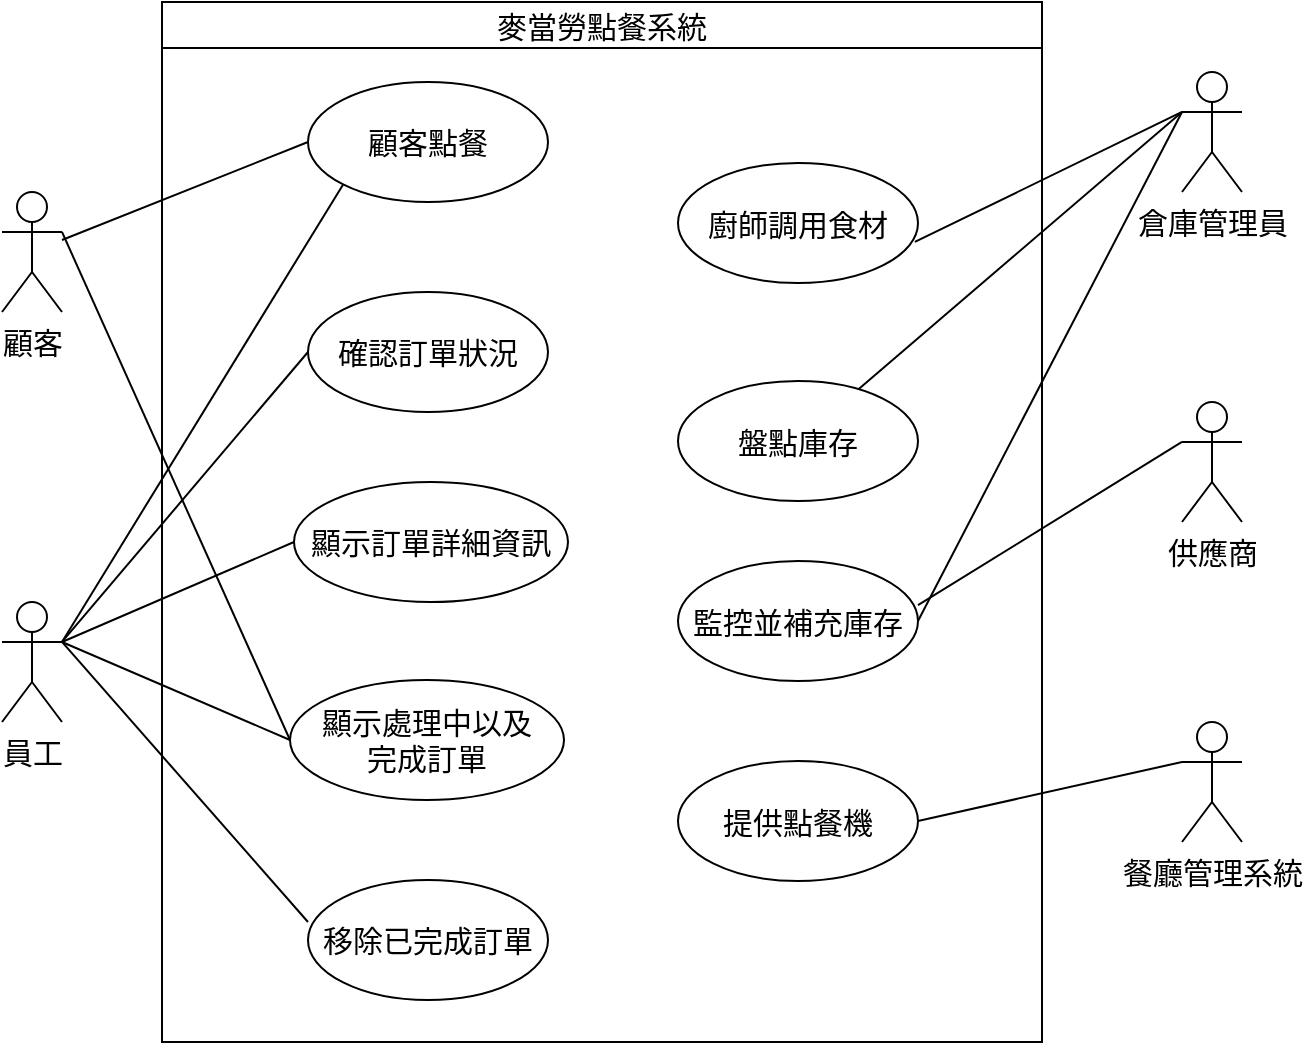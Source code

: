 <mxfile>
    <diagram id="BchvI7WIYb1rJNrYavdt" name="使用案例圖">
        <mxGraphModel dx="804" dy="616" grid="1" gridSize="10" guides="1" tooltips="1" connect="1" arrows="1" fold="1" page="1" pageScale="1" pageWidth="827" pageHeight="1169" math="0" shadow="0">
            <root>
                <mxCell id="0"/>
                <mxCell id="1" parent="0"/>
                <mxCell id="S_wn4UYpw5f5jdBztWyt-140" value="&lt;span style=&quot;font-size: 15px;&quot;&gt;麥當勞點餐系統&lt;/span&gt;" style="swimlane;whiteSpace=wrap;html=1;labelBackgroundColor=none;fontStyle=0;fontSize=15;" parent="1" vertex="1">
                    <mxGeometry x="200" y="120" width="440" height="520" as="geometry"/>
                </mxCell>
                <mxCell id="S_wn4UYpw5f5jdBztWyt-142" value="顧客點餐" style="ellipse;whiteSpace=wrap;html=1;fontSize=15;" parent="S_wn4UYpw5f5jdBztWyt-140" vertex="1">
                    <mxGeometry x="73" y="40" width="120" height="60" as="geometry"/>
                </mxCell>
                <mxCell id="S_wn4UYpw5f5jdBztWyt-146" value="確認訂單狀況" style="ellipse;whiteSpace=wrap;html=1;fontSize=15;" parent="S_wn4UYpw5f5jdBztWyt-140" vertex="1">
                    <mxGeometry x="73" y="145" width="120" height="60" as="geometry"/>
                </mxCell>
                <mxCell id="S_wn4UYpw5f5jdBztWyt-143" value="顯示訂單詳細資訊" style="ellipse;whiteSpace=wrap;html=1;fontSize=15;" parent="S_wn4UYpw5f5jdBztWyt-140" vertex="1">
                    <mxGeometry x="66" y="240" width="137" height="60" as="geometry"/>
                </mxCell>
                <mxCell id="S_wn4UYpw5f5jdBztWyt-141" value="顯示處理中以及&lt;br style=&quot;font-size: 15px;&quot;&gt;完成訂單" style="ellipse;whiteSpace=wrap;html=1;fontSize=15;" parent="S_wn4UYpw5f5jdBztWyt-140" vertex="1">
                    <mxGeometry x="64" y="339" width="137" height="60" as="geometry"/>
                </mxCell>
                <mxCell id="S_wn4UYpw5f5jdBztWyt-144" value="移除已完成訂單" style="ellipse;whiteSpace=wrap;html=1;fontSize=15;" parent="S_wn4UYpw5f5jdBztWyt-140" vertex="1">
                    <mxGeometry x="73" y="439" width="120" height="60" as="geometry"/>
                </mxCell>
                <mxCell id="S_wn4UYpw5f5jdBztWyt-145" value="廚師調用食材" style="ellipse;whiteSpace=wrap;html=1;fontSize=15;" parent="S_wn4UYpw5f5jdBztWyt-140" vertex="1">
                    <mxGeometry x="258" y="80.5" width="120" height="60" as="geometry"/>
                </mxCell>
                <mxCell id="S_wn4UYpw5f5jdBztWyt-173" value="盤點庫存" style="ellipse;whiteSpace=wrap;html=1;fontSize=15;" parent="S_wn4UYpw5f5jdBztWyt-140" vertex="1">
                    <mxGeometry x="258" y="189.5" width="120" height="60" as="geometry"/>
                </mxCell>
                <mxCell id="S_wn4UYpw5f5jdBztWyt-175" value="提供點餐機" style="ellipse;whiteSpace=wrap;html=1;fontSize=15;" parent="S_wn4UYpw5f5jdBztWyt-140" vertex="1">
                    <mxGeometry x="258" y="379.5" width="120" height="60" as="geometry"/>
                </mxCell>
                <mxCell id="S_wn4UYpw5f5jdBztWyt-174" value="監控並補充庫存" style="ellipse;whiteSpace=wrap;html=1;fontSize=15;" parent="S_wn4UYpw5f5jdBztWyt-140" vertex="1">
                    <mxGeometry x="258" y="279.5" width="120" height="60" as="geometry"/>
                </mxCell>
                <mxCell id="S_wn4UYpw5f5jdBztWyt-150" value="顧客" style="shape=umlActor;verticalLabelPosition=bottom;verticalAlign=top;html=1;outlineConnect=0;fontSize=15;" parent="1" vertex="1">
                    <mxGeometry x="120" y="215" width="30" height="60" as="geometry"/>
                </mxCell>
                <mxCell id="S_wn4UYpw5f5jdBztWyt-149" value="員工" style="shape=umlActor;verticalLabelPosition=bottom;verticalAlign=top;html=1;outlineConnect=0;fontSize=15;" parent="1" vertex="1">
                    <mxGeometry x="120" y="420" width="30" height="60" as="geometry"/>
                </mxCell>
                <mxCell id="S_wn4UYpw5f5jdBztWyt-176" value="倉庫管理員" style="shape=umlActor;verticalLabelPosition=bottom;verticalAlign=top;html=1;outlineConnect=0;fontSize=15;" parent="1" vertex="1">
                    <mxGeometry x="710" y="155" width="30" height="60" as="geometry"/>
                </mxCell>
                <mxCell id="S_wn4UYpw5f5jdBztWyt-177" value="供應商" style="shape=umlActor;verticalLabelPosition=bottom;verticalAlign=top;html=1;outlineConnect=0;fontSize=15;" parent="1" vertex="1">
                    <mxGeometry x="710" y="320" width="30" height="60" as="geometry"/>
                </mxCell>
                <mxCell id="S_wn4UYpw5f5jdBztWyt-178" value="餐廳管理系統" style="shape=umlActor;verticalLabelPosition=bottom;verticalAlign=top;html=1;outlineConnect=0;fontSize=15;" parent="1" vertex="1">
                    <mxGeometry x="710" y="480" width="30" height="60" as="geometry"/>
                </mxCell>
                <mxCell id="S_wn4UYpw5f5jdBztWyt-181" value="" style="endArrow=none;html=1;fontColor=#FFFFFF;entryX=0;entryY=0.5;entryDx=0;entryDy=0;fontSize=15;" parent="1" source="S_wn4UYpw5f5jdBztWyt-150" target="S_wn4UYpw5f5jdBztWyt-142" edge="1">
                    <mxGeometry width="50" height="50" relative="1" as="geometry">
                        <mxPoint x="220" y="250" as="sourcePoint"/>
                        <mxPoint x="440" y="350" as="targetPoint"/>
                    </mxGeometry>
                </mxCell>
                <mxCell id="S_wn4UYpw5f5jdBztWyt-182" value="" style="endArrow=none;html=1;fontColor=#FFFFFF;entryX=0;entryY=1;entryDx=0;entryDy=0;exitX=1;exitY=0.333;exitDx=0;exitDy=0;exitPerimeter=0;fontSize=15;" parent="1" source="S_wn4UYpw5f5jdBztWyt-149" target="S_wn4UYpw5f5jdBztWyt-142" edge="1">
                    <mxGeometry width="50" height="50" relative="1" as="geometry">
                        <mxPoint x="160" y="247.826" as="sourcePoint"/>
                        <mxPoint x="260" y="200" as="targetPoint"/>
                    </mxGeometry>
                </mxCell>
                <mxCell id="S_wn4UYpw5f5jdBztWyt-183" value="" style="endArrow=none;html=1;fontColor=#FFFFFF;entryX=0;entryY=0.5;entryDx=0;entryDy=0;exitX=1;exitY=0.333;exitDx=0;exitDy=0;exitPerimeter=0;fontSize=15;" parent="1" source="S_wn4UYpw5f5jdBztWyt-149" target="S_wn4UYpw5f5jdBztWyt-146" edge="1">
                    <mxGeometry width="50" height="50" relative="1" as="geometry">
                        <mxPoint x="170" y="257.826" as="sourcePoint"/>
                        <mxPoint x="270" y="210" as="targetPoint"/>
                    </mxGeometry>
                </mxCell>
                <mxCell id="S_wn4UYpw5f5jdBztWyt-184" value="" style="endArrow=none;html=1;fontColor=#FFFFFF;entryX=0;entryY=0.5;entryDx=0;entryDy=0;exitX=1;exitY=0.333;exitDx=0;exitDy=0;exitPerimeter=0;fontSize=15;" parent="1" source="S_wn4UYpw5f5jdBztWyt-149" target="S_wn4UYpw5f5jdBztWyt-143" edge="1">
                    <mxGeometry width="50" height="50" relative="1" as="geometry">
                        <mxPoint x="180" y="267.826" as="sourcePoint"/>
                        <mxPoint x="280" y="220" as="targetPoint"/>
                    </mxGeometry>
                </mxCell>
                <mxCell id="S_wn4UYpw5f5jdBztWyt-185" value="" style="endArrow=none;html=1;fontColor=#FFFFFF;entryX=0;entryY=0.5;entryDx=0;entryDy=0;exitX=1;exitY=0.333;exitDx=0;exitDy=0;exitPerimeter=0;fontSize=15;" parent="1" source="S_wn4UYpw5f5jdBztWyt-150" target="S_wn4UYpw5f5jdBztWyt-141" edge="1">
                    <mxGeometry width="50" height="50" relative="1" as="geometry">
                        <mxPoint x="190" y="277.826" as="sourcePoint"/>
                        <mxPoint x="290" y="230" as="targetPoint"/>
                    </mxGeometry>
                </mxCell>
                <mxCell id="S_wn4UYpw5f5jdBztWyt-186" value="" style="endArrow=none;html=1;fontColor=#FFFFFF;entryX=0;entryY=0.5;entryDx=0;entryDy=0;exitX=1;exitY=0.333;exitDx=0;exitDy=0;exitPerimeter=0;fontSize=15;" parent="1" source="S_wn4UYpw5f5jdBztWyt-149" target="S_wn4UYpw5f5jdBztWyt-141" edge="1">
                    <mxGeometry width="50" height="50" relative="1" as="geometry">
                        <mxPoint x="200" y="287.826" as="sourcePoint"/>
                        <mxPoint x="300" y="240" as="targetPoint"/>
                    </mxGeometry>
                </mxCell>
                <mxCell id="S_wn4UYpw5f5jdBztWyt-187" value="" style="endArrow=none;html=1;fontColor=#FFFFFF;entryX=0;entryY=0.35;entryDx=0;entryDy=0;entryPerimeter=0;exitX=1;exitY=0.333;exitDx=0;exitDy=0;exitPerimeter=0;fontSize=15;" parent="1" source="S_wn4UYpw5f5jdBztWyt-149" target="S_wn4UYpw5f5jdBztWyt-144" edge="1">
                    <mxGeometry width="50" height="50" relative="1" as="geometry">
                        <mxPoint x="210" y="297.826" as="sourcePoint"/>
                        <mxPoint x="310" y="250" as="targetPoint"/>
                    </mxGeometry>
                </mxCell>
                <mxCell id="S_wn4UYpw5f5jdBztWyt-188" value="" style="endArrow=none;html=1;fontColor=#FFFFFF;entryX=0;entryY=0.333;entryDx=0;entryDy=0;entryPerimeter=0;exitX=0.987;exitY=0.658;exitDx=0;exitDy=0;exitPerimeter=0;fontSize=15;" parent="1" source="S_wn4UYpw5f5jdBztWyt-145" target="S_wn4UYpw5f5jdBztWyt-176" edge="1">
                    <mxGeometry width="50" height="50" relative="1" as="geometry">
                        <mxPoint x="220" y="307.826" as="sourcePoint"/>
                        <mxPoint x="320" y="260" as="targetPoint"/>
                    </mxGeometry>
                </mxCell>
                <mxCell id="S_wn4UYpw5f5jdBztWyt-189" value="" style="endArrow=none;html=1;fontColor=#FFFFFF;entryX=0;entryY=0.333;entryDx=0;entryDy=0;entryPerimeter=0;fontSize=15;" parent="1" source="S_wn4UYpw5f5jdBztWyt-173" target="S_wn4UYpw5f5jdBztWyt-176" edge="1">
                    <mxGeometry width="50" height="50" relative="1" as="geometry">
                        <mxPoint x="230" y="317.826" as="sourcePoint"/>
                        <mxPoint x="330" y="270" as="targetPoint"/>
                    </mxGeometry>
                </mxCell>
                <mxCell id="S_wn4UYpw5f5jdBztWyt-190" value="" style="endArrow=none;html=1;fontColor=#FFFFFF;entryX=0;entryY=0.333;entryDx=0;entryDy=0;entryPerimeter=0;exitX=1;exitY=0.368;exitDx=0;exitDy=0;exitPerimeter=0;fontSize=15;" parent="1" source="S_wn4UYpw5f5jdBztWyt-174" target="S_wn4UYpw5f5jdBztWyt-177" edge="1">
                    <mxGeometry width="50" height="50" relative="1" as="geometry">
                        <mxPoint x="240" y="327.826" as="sourcePoint"/>
                        <mxPoint x="340" y="280" as="targetPoint"/>
                    </mxGeometry>
                </mxCell>
                <mxCell id="S_wn4UYpw5f5jdBztWyt-191" value="" style="endArrow=none;html=1;fontColor=#FFFFFF;entryX=0;entryY=0.333;entryDx=0;entryDy=0;entryPerimeter=0;exitX=1;exitY=0.5;exitDx=0;exitDy=0;fontSize=15;" parent="1" source="S_wn4UYpw5f5jdBztWyt-174" target="S_wn4UYpw5f5jdBztWyt-176" edge="1">
                    <mxGeometry width="50" height="50" relative="1" as="geometry">
                        <mxPoint x="250" y="337.826" as="sourcePoint"/>
                        <mxPoint x="350" y="290" as="targetPoint"/>
                    </mxGeometry>
                </mxCell>
                <mxCell id="S_wn4UYpw5f5jdBztWyt-192" value="" style="endArrow=none;html=1;fontColor=#FFFFFF;entryX=0;entryY=0.333;entryDx=0;entryDy=0;entryPerimeter=0;exitX=1;exitY=0.5;exitDx=0;exitDy=0;fontSize=15;" parent="1" source="S_wn4UYpw5f5jdBztWyt-175" target="S_wn4UYpw5f5jdBztWyt-178" edge="1">
                    <mxGeometry width="50" height="50" relative="1" as="geometry">
                        <mxPoint x="260" y="347.826" as="sourcePoint"/>
                        <mxPoint x="360" y="300" as="targetPoint"/>
                    </mxGeometry>
                </mxCell>
            </root>
        </mxGraphModel>
    </diagram>
    <diagram id="kL8mVKaBXdDqaFJcsqJV" name="第2頁">
        <mxGraphModel dx="1251" dy="770" grid="1" gridSize="10" guides="1" tooltips="1" connect="1" arrows="1" fold="1" page="1" pageScale="1" pageWidth="2339" pageHeight="3300" math="0" shadow="0">
            <root>
                <mxCell id="0"/>
                <mxCell id="1" parent="0"/>
                <mxCell id="uWfRgEMp2DOVYezNsQze-1" value="顧客" style="shape=umlLifeline;participant=umlActor;perimeter=lifelinePerimeter;whiteSpace=wrap;html=1;container=1;collapsible=0;recursiveResize=0;verticalAlign=top;spacingTop=36;outlineConnect=0;" vertex="1" parent="1">
                    <mxGeometry x="65" y="110" width="30" height="930" as="geometry"/>
                </mxCell>
                <mxCell id="uWfRgEMp2DOVYezNsQze-6" value="開始點餐" style="html=1;verticalAlign=bottom;endArrow=block;entryX=0;entryY=0;entryDx=0;entryDy=0;entryPerimeter=0;" edge="1" parent="uWfRgEMp2DOVYezNsQze-1" target="uWfRgEMp2DOVYezNsQze-7">
                    <mxGeometry width="80" relative="1" as="geometry">
                        <mxPoint x="15" y="90" as="sourcePoint"/>
                        <mxPoint x="155" y="90" as="targetPoint"/>
                    </mxGeometry>
                </mxCell>
                <mxCell id="uWfRgEMp2DOVYezNsQze-2" value="點餐機" style="shape=umlLifeline;perimeter=lifelinePerimeter;whiteSpace=wrap;html=1;container=1;collapsible=0;recursiveResize=0;outlineConnect=0;" vertex="1" parent="1">
                    <mxGeometry x="180" y="110" width="100" height="930" as="geometry"/>
                </mxCell>
                <mxCell id="uWfRgEMp2DOVYezNsQze-7" value="" style="html=1;points=[];perimeter=orthogonalPerimeter;fillColor=#1ba1e2;fontColor=#ffffff;strokeColor=#006EAF;" vertex="1" parent="uWfRgEMp2DOVYezNsQze-2">
                    <mxGeometry x="40" y="90" width="20" height="180" as="geometry"/>
                </mxCell>
                <mxCell id="uWfRgEMp2DOVYezNsQze-12" value="選擇商品" style="edgeStyle=orthogonalEdgeStyle;html=1;align=left;spacingLeft=2;endArrow=block;rounded=0;entryX=1.095;entryY=0.188;entryDx=0;entryDy=0;entryPerimeter=0;verticalAlign=bottom;" edge="1" target="uWfRgEMp2DOVYezNsQze-7" parent="uWfRgEMp2DOVYezNsQze-2">
                    <mxGeometry x="-1" relative="1" as="geometry">
                        <mxPoint x="60" y="110" as="sourcePoint"/>
                        <Array as="points">
                            <mxPoint x="110" y="110"/>
                            <mxPoint x="110" y="124"/>
                        </Array>
                        <mxPoint x="70.0" y="120" as="targetPoint"/>
                        <mxPoint as="offset"/>
                    </mxGeometry>
                </mxCell>
                <mxCell id="uWfRgEMp2DOVYezNsQze-13" value="調整設定(例如去冰、加醬包)" style="edgeStyle=orthogonalEdgeStyle;html=1;align=left;spacingLeft=2;endArrow=block;rounded=0;entryX=1.095;entryY=0.188;entryDx=0;entryDy=0;entryPerimeter=0;verticalAlign=bottom;" edge="1" parent="uWfRgEMp2DOVYezNsQze-2">
                    <mxGeometry x="-1" relative="1" as="geometry">
                        <mxPoint x="60" y="150" as="sourcePoint"/>
                        <Array as="points">
                            <mxPoint x="59.7" y="150.4"/>
                            <mxPoint x="109.7" y="150.4"/>
                            <mxPoint x="109.7" y="160.4"/>
                        </Array>
                        <mxPoint x="61.125" y="160.48" as="targetPoint"/>
                        <mxPoint as="offset"/>
                    </mxGeometry>
                </mxCell>
                <mxCell id="uWfRgEMp2DOVYezNsQze-14" value="加入購物車" style="edgeStyle=orthogonalEdgeStyle;html=1;align=left;spacingLeft=2;endArrow=block;rounded=0;entryX=1.095;entryY=0.188;entryDx=0;entryDy=0;entryPerimeter=0;verticalAlign=bottom;" edge="1" parent="uWfRgEMp2DOVYezNsQze-2">
                    <mxGeometry x="-1" relative="1" as="geometry">
                        <mxPoint x="60" y="190" as="sourcePoint"/>
                        <Array as="points">
                            <mxPoint x="59.7" y="190.4"/>
                            <mxPoint x="109.7" y="190.4"/>
                            <mxPoint x="109.7" y="200.4"/>
                        </Array>
                        <mxPoint x="61.125" y="200.48" as="targetPoint"/>
                        <mxPoint as="offset"/>
                    </mxGeometry>
                </mxCell>
                <mxCell id="uWfRgEMp2DOVYezNsQze-15" value="結帳購物車" style="edgeStyle=orthogonalEdgeStyle;html=1;align=left;spacingLeft=2;endArrow=block;rounded=0;entryX=1.095;entryY=0.188;entryDx=0;entryDy=0;entryPerimeter=0;verticalAlign=bottom;" edge="1" parent="uWfRgEMp2DOVYezNsQze-2">
                    <mxGeometry x="-1" relative="1" as="geometry">
                        <mxPoint x="60" y="230" as="sourcePoint"/>
                        <Array as="points">
                            <mxPoint x="59.7" y="230.4"/>
                            <mxPoint x="109.7" y="230.4"/>
                            <mxPoint x="109.7" y="240.4"/>
                        </Array>
                        <mxPoint x="61.125" y="240.48" as="targetPoint"/>
                        <mxPoint as="offset"/>
                    </mxGeometry>
                </mxCell>
                <mxCell id="uWfRgEMp2DOVYezNsQze-3" value="餐廳系統" style="shape=umlLifeline;perimeter=lifelinePerimeter;whiteSpace=wrap;html=1;container=1;collapsible=0;recursiveResize=0;outlineConnect=0;" vertex="1" parent="1">
                    <mxGeometry x="360" y="110" width="100" height="930" as="geometry"/>
                </mxCell>
                <mxCell id="uWfRgEMp2DOVYezNsQze-18" value="記錄訂單" style="edgeStyle=orthogonalEdgeStyle;html=1;align=left;spacingLeft=2;endArrow=block;rounded=0;entryX=1.095;entryY=0.188;entryDx=0;entryDy=0;entryPerimeter=0;verticalAlign=bottom;" edge="1" parent="uWfRgEMp2DOVYezNsQze-3">
                    <mxGeometry x="-1" relative="1" as="geometry">
                        <mxPoint x="50" y="280" as="sourcePoint"/>
                        <Array as="points">
                            <mxPoint x="50" y="280.4"/>
                            <mxPoint x="100" y="280.4"/>
                            <mxPoint x="100" y="290.4"/>
                        </Array>
                        <mxPoint x="51.425" y="290.48" as="targetPoint"/>
                        <mxPoint as="offset"/>
                    </mxGeometry>
                </mxCell>
                <mxCell id="uWfRgEMp2DOVYezNsQze-19" value="" style="html=1;points=[];perimeter=orthogonalPerimeter;fillColor=#1ba1e2;fontColor=#ffffff;strokeColor=#006EAF;" vertex="1" parent="uWfRgEMp2DOVYezNsQze-3">
                    <mxGeometry x="40" y="310" width="20" height="600" as="geometry"/>
                </mxCell>
                <mxCell id="uWfRgEMp2DOVYezNsQze-20" value="查詢庫存狀況" style="html=1;verticalAlign=bottom;endArrow=block;align=right;labelPosition=left;verticalLabelPosition=top;textDirection=rtl;labelBackgroundColor=none;" edge="1" parent="uWfRgEMp2DOVYezNsQze-3">
                    <mxGeometry x="-0.947" width="80" relative="1" as="geometry">
                        <mxPoint x="60" y="310" as="sourcePoint"/>
                        <mxPoint x="430" y="310" as="targetPoint"/>
                        <mxPoint x="1" as="offset"/>
                    </mxGeometry>
                </mxCell>
                <mxCell id="uWfRgEMp2DOVYezNsQze-24" value="更新庫存數量" style="edgeStyle=orthogonalEdgeStyle;html=1;align=left;spacingLeft=2;endArrow=block;rounded=0;entryX=1.095;entryY=0.188;entryDx=0;entryDy=0;entryPerimeter=0;verticalAlign=bottom;" edge="1" parent="uWfRgEMp2DOVYezNsQze-3">
                    <mxGeometry x="-1" relative="1" as="geometry">
                        <mxPoint x="60" y="370" as="sourcePoint"/>
                        <Array as="points">
                            <mxPoint x="59.7" y="370.4"/>
                            <mxPoint x="109.7" y="370.4"/>
                            <mxPoint x="109.7" y="380.4"/>
                        </Array>
                        <mxPoint x="61.125" y="380.48" as="targetPoint"/>
                        <mxPoint as="offset"/>
                    </mxGeometry>
                </mxCell>
                <mxCell id="uWfRgEMp2DOVYezNsQze-30" value="獲取新訂單" style="edgeStyle=orthogonalEdgeStyle;html=1;align=left;spacingLeft=2;endArrow=block;rounded=0;entryX=1.095;entryY=0.188;entryDx=0;entryDy=0;entryPerimeter=0;verticalAlign=bottom;" edge="1" parent="uWfRgEMp2DOVYezNsQze-3">
                    <mxGeometry x="-1" relative="1" as="geometry">
                        <mxPoint x="60" y="454" as="sourcePoint"/>
                        <Array as="points">
                            <mxPoint x="59.7" y="454.4"/>
                            <mxPoint x="109.7" y="454.4"/>
                            <mxPoint x="109.7" y="464.4"/>
                        </Array>
                        <mxPoint x="61.125" y="464.48" as="targetPoint"/>
                        <mxPoint as="offset"/>
                    </mxGeometry>
                </mxCell>
                <mxCell id="uWfRgEMp2DOVYezNsQze-50" value="移除已完成餐點" style="edgeStyle=orthogonalEdgeStyle;html=1;align=left;spacingLeft=2;endArrow=block;rounded=0;entryX=1.095;entryY=0.188;entryDx=0;entryDy=0;entryPerimeter=0;verticalAlign=bottom;" edge="1" parent="uWfRgEMp2DOVYezNsQze-3">
                    <mxGeometry x="-1" relative="1" as="geometry">
                        <mxPoint x="60" y="630" as="sourcePoint"/>
                        <Array as="points">
                            <mxPoint x="59.7" y="630.4"/>
                            <mxPoint x="109.7" y="630.4"/>
                            <mxPoint x="109.7" y="640.4"/>
                        </Array>
                        <mxPoint x="61.125" y="640.48" as="targetPoint"/>
                        <mxPoint as="offset"/>
                    </mxGeometry>
                </mxCell>
                <mxCell id="uWfRgEMp2DOVYezNsQze-4" value="員工" style="shape=umlLifeline;perimeter=lifelinePerimeter;whiteSpace=wrap;html=1;container=1;collapsible=0;recursiveResize=0;outlineConnect=0;" vertex="1" parent="1">
                    <mxGeometry x="560" y="110" width="100" height="930" as="geometry"/>
                </mxCell>
                <mxCell id="uWfRgEMp2DOVYezNsQze-25" value="" style="html=1;points=[];perimeter=orthogonalPerimeter;fillColor=#1ba1e2;fontColor=#ffffff;strokeColor=#006EAF;" vertex="1" parent="uWfRgEMp2DOVYezNsQze-4">
                    <mxGeometry x="40" y="400" width="20" height="30" as="geometry"/>
                </mxCell>
                <mxCell id="uWfRgEMp2DOVYezNsQze-29" value="確認訂單狀態" style="edgeStyle=orthogonalEdgeStyle;html=1;align=left;spacingLeft=2;endArrow=block;rounded=0;entryX=1.095;entryY=0.188;entryDx=0;entryDy=0;entryPerimeter=0;verticalAlign=bottom;" edge="1" parent="uWfRgEMp2DOVYezNsQze-4">
                    <mxGeometry x="-1" relative="1" as="geometry">
                        <mxPoint x="60" y="410" as="sourcePoint"/>
                        <Array as="points">
                            <mxPoint x="59.7" y="410.4"/>
                            <mxPoint x="109.7" y="410.4"/>
                            <mxPoint x="109.7" y="420.4"/>
                        </Array>
                        <mxPoint x="61.125" y="420.48" as="targetPoint"/>
                        <mxPoint as="offset"/>
                    </mxGeometry>
                </mxCell>
                <mxCell id="uWfRgEMp2DOVYezNsQze-37" value="" style="html=1;points=[];perimeter=orthogonalPerimeter;fillColor=#1ba1e2;fontColor=#ffffff;strokeColor=#006EAF;" vertex="1" parent="uWfRgEMp2DOVYezNsQze-4">
                    <mxGeometry x="40" y="489" width="20" height="30" as="geometry"/>
                </mxCell>
                <mxCell id="uWfRgEMp2DOVYezNsQze-49" value="" style="html=1;points=[];perimeter=orthogonalPerimeter;fillColor=#1ba1e2;fontColor=#ffffff;strokeColor=#006EAF;" vertex="1" parent="uWfRgEMp2DOVYezNsQze-4">
                    <mxGeometry x="40" y="578" width="20" height="29" as="geometry"/>
                </mxCell>
                <mxCell id="uWfRgEMp2DOVYezNsQze-5" value="倉庫管理員" style="shape=umlLifeline;perimeter=lifelinePerimeter;whiteSpace=wrap;html=1;container=1;collapsible=0;recursiveResize=0;outlineConnect=0;" vertex="1" parent="1">
                    <mxGeometry x="750" y="110" width="100" height="930" as="geometry"/>
                </mxCell>
                <mxCell id="uWfRgEMp2DOVYezNsQze-21" value="" style="html=1;points=[];perimeter=orthogonalPerimeter;fillColor=#1ba1e2;fontColor=#ffffff;strokeColor=#006EAF;" vertex="1" parent="uWfRgEMp2DOVYezNsQze-5">
                    <mxGeometry x="40" y="310" width="20" height="30" as="geometry"/>
                </mxCell>
                <mxCell id="uWfRgEMp2DOVYezNsQze-51" value="" style="html=1;points=[];perimeter=orthogonalPerimeter;fillColor=#1ba1e2;fontColor=#ffffff;strokeColor=#006EAF;" vertex="1" parent="uWfRgEMp2DOVYezNsQze-5">
                    <mxGeometry x="40" y="670" width="20" height="40" as="geometry"/>
                </mxCell>
                <mxCell id="uWfRgEMp2DOVYezNsQze-54" value="盤點原物料" style="edgeStyle=orthogonalEdgeStyle;html=1;align=left;spacingLeft=2;endArrow=block;rounded=0;entryX=1.095;entryY=0.188;entryDx=0;entryDy=0;entryPerimeter=0;verticalAlign=bottom;" edge="1" parent="uWfRgEMp2DOVYezNsQze-5">
                    <mxGeometry x="-1" relative="1" as="geometry">
                        <mxPoint x="60" y="680" as="sourcePoint"/>
                        <Array as="points">
                            <mxPoint x="59.7" y="680.4"/>
                            <mxPoint x="109.7" y="680.4"/>
                            <mxPoint x="109.7" y="690.4"/>
                        </Array>
                        <mxPoint x="61.125" y="690.48" as="targetPoint"/>
                        <mxPoint as="offset"/>
                    </mxGeometry>
                </mxCell>
                <mxCell id="uWfRgEMp2DOVYezNsQze-64" value="" style="html=1;points=[];perimeter=orthogonalPerimeter;fillColor=#1ba1e2;fontColor=#ffffff;strokeColor=#006EAF;" vertex="1" parent="uWfRgEMp2DOVYezNsQze-5">
                    <mxGeometry x="40" y="740" width="20" height="40" as="geometry"/>
                </mxCell>
                <mxCell id="uWfRgEMp2DOVYezNsQze-65" value="確認進貨需求" style="edgeStyle=orthogonalEdgeStyle;html=1;align=left;spacingLeft=2;endArrow=block;rounded=0;entryX=1.095;entryY=0.188;entryDx=0;entryDy=0;entryPerimeter=0;verticalAlign=bottom;" edge="1" parent="uWfRgEMp2DOVYezNsQze-5">
                    <mxGeometry x="-1" relative="1" as="geometry">
                        <mxPoint x="60" y="750" as="sourcePoint"/>
                        <Array as="points">
                            <mxPoint x="59.7" y="750.4"/>
                            <mxPoint x="109.7" y="750.4"/>
                            <mxPoint x="109.7" y="760.4"/>
                        </Array>
                        <mxPoint x="61.125" y="760.48" as="targetPoint"/>
                        <mxPoint as="offset"/>
                    </mxGeometry>
                </mxCell>
                <mxCell id="uWfRgEMp2DOVYezNsQze-66" value="確認是否進貨" style="html=1;verticalAlign=bottom;endArrow=block;entryX=0;entryY=0;labelBackgroundColor=none;labelPosition=right;verticalLabelPosition=top;align=left;" edge="1" parent="uWfRgEMp2DOVYezNsQze-5" target="uWfRgEMp2DOVYezNsQze-64">
                    <mxGeometry x="-0.946" relative="1" as="geometry">
                        <mxPoint x="-330" y="740" as="sourcePoint"/>
                        <mxPoint as="offset"/>
                    </mxGeometry>
                </mxCell>
                <mxCell id="uWfRgEMp2DOVYezNsQze-67" value="回傳進貨需求" style="html=1;verticalAlign=bottom;endArrow=open;dashed=1;endSize=8;exitX=0;exitY=0.95;labelBackgroundColor=none;labelPosition=right;verticalLabelPosition=top;align=left;" edge="1" parent="uWfRgEMp2DOVYezNsQze-5" source="uWfRgEMp2DOVYezNsQze-64">
                    <mxGeometry x="0.946" relative="1" as="geometry">
                        <mxPoint x="-330" y="778" as="targetPoint"/>
                        <mxPoint as="offset"/>
                    </mxGeometry>
                </mxCell>
                <mxCell id="uWfRgEMp2DOVYezNsQze-68" value="" style="html=1;points=[];perimeter=orthogonalPerimeter;fillColor=#1ba1e2;fontColor=#ffffff;strokeColor=#006EAF;" vertex="1" parent="uWfRgEMp2DOVYezNsQze-5">
                    <mxGeometry x="40" y="850" width="20" height="40" as="geometry"/>
                </mxCell>
                <mxCell id="uWfRgEMp2DOVYezNsQze-69" value="補充原物料" style="edgeStyle=orthogonalEdgeStyle;html=1;align=left;spacingLeft=2;endArrow=block;rounded=0;entryX=1.095;entryY=0.188;entryDx=0;entryDy=0;entryPerimeter=0;verticalAlign=bottom;" edge="1" parent="uWfRgEMp2DOVYezNsQze-5">
                    <mxGeometry x="-1" relative="1" as="geometry">
                        <mxPoint x="60" y="860" as="sourcePoint"/>
                        <Array as="points">
                            <mxPoint x="59.7" y="860.4"/>
                            <mxPoint x="109.7" y="860.4"/>
                            <mxPoint x="109.7" y="870.4"/>
                        </Array>
                        <mxPoint x="61.125" y="870.48" as="targetPoint"/>
                        <mxPoint as="offset"/>
                    </mxGeometry>
                </mxCell>
                <mxCell id="uWfRgEMp2DOVYezNsQze-70" value="進貨申請" style="html=1;verticalAlign=bottom;endArrow=block;entryX=0;entryY=0;labelBackgroundColor=none;labelPosition=right;verticalLabelPosition=top;align=left;" edge="1" parent="uWfRgEMp2DOVYezNsQze-5" target="uWfRgEMp2DOVYezNsQze-68">
                    <mxGeometry x="-0.946" relative="1" as="geometry">
                        <mxPoint x="-330" y="850" as="sourcePoint"/>
                        <mxPoint as="offset"/>
                    </mxGeometry>
                </mxCell>
                <mxCell id="uWfRgEMp2DOVYezNsQze-71" value="回傳補充結果" style="html=1;verticalAlign=bottom;endArrow=classic;endSize=8;exitX=0;exitY=0.95;labelBackgroundColor=none;labelPosition=right;verticalLabelPosition=top;align=left;endFill=1;" edge="1" parent="uWfRgEMp2DOVYezNsQze-5" source="uWfRgEMp2DOVYezNsQze-68">
                    <mxGeometry x="0.946" relative="1" as="geometry">
                        <mxPoint x="-330" y="888" as="targetPoint"/>
                        <mxPoint as="offset"/>
                    </mxGeometry>
                </mxCell>
                <mxCell id="uWfRgEMp2DOVYezNsQze-17" value="提交訂單" style="html=1;verticalAlign=bottom;endArrow=block;" edge="1" parent="1" target="uWfRgEMp2DOVYezNsQze-3">
                    <mxGeometry x="-0.646" width="80" relative="1" as="geometry">
                        <mxPoint x="240" y="380" as="sourcePoint"/>
                        <mxPoint x="320" y="380" as="targetPoint"/>
                        <mxPoint as="offset"/>
                    </mxGeometry>
                </mxCell>
                <mxCell id="uWfRgEMp2DOVYezNsQze-22" value="回傳庫存狀況" style="html=1;verticalAlign=bottom;endArrow=open;dashed=1;endSize=8;labelBackgroundColor=none;align=left;" edge="1" parent="1" target="uWfRgEMp2DOVYezNsQze-19">
                    <mxGeometry x="0.946" relative="1" as="geometry">
                        <mxPoint x="790" y="450" as="sourcePoint"/>
                        <mxPoint x="710" y="450" as="targetPoint"/>
                        <mxPoint as="offset"/>
                    </mxGeometry>
                </mxCell>
                <mxCell id="uWfRgEMp2DOVYezNsQze-26" value="顯示新訂單" style="html=1;verticalAlign=bottom;endArrow=block;entryX=0;entryY=0;labelBackgroundColor=none;align=left;" edge="1" target="uWfRgEMp2DOVYezNsQze-25" parent="1">
                    <mxGeometry x="-1" relative="1" as="geometry">
                        <mxPoint x="420" y="510" as="sourcePoint"/>
                        <mxPoint as="offset"/>
                    </mxGeometry>
                </mxCell>
                <mxCell id="uWfRgEMp2DOVYezNsQze-27" value="確認訂單狀態" style="html=1;verticalAlign=bottom;endArrow=classic;endSize=8;exitX=0;exitY=0.95;labelBackgroundColor=none;endFill=1;align=left;" edge="1" parent="1">
                    <mxGeometry x="0.789" relative="1" as="geometry">
                        <mxPoint x="421" y="538.5" as="targetPoint"/>
                        <mxPoint x="601" y="538.5" as="sourcePoint"/>
                        <mxPoint as="offset"/>
                    </mxGeometry>
                </mxCell>
                <mxCell id="uWfRgEMp2DOVYezNsQze-34" value="處裡訂單" style="edgeStyle=orthogonalEdgeStyle;html=1;align=left;spacingLeft=2;endArrow=block;rounded=0;entryX=1.095;entryY=0.188;entryDx=0;entryDy=0;entryPerimeter=0;verticalAlign=bottom;" edge="1" parent="1">
                    <mxGeometry x="-1" relative="1" as="geometry">
                        <mxPoint x="620" y="610" as="sourcePoint"/>
                        <Array as="points">
                            <mxPoint x="619.7" y="610.4"/>
                            <mxPoint x="669.7" y="610.4"/>
                            <mxPoint x="669.7" y="620.4"/>
                        </Array>
                        <mxPoint x="621.125" y="620.48" as="targetPoint"/>
                        <mxPoint as="offset"/>
                    </mxGeometry>
                </mxCell>
                <mxCell id="uWfRgEMp2DOVYezNsQze-35" value="顯示新訂單" style="html=1;verticalAlign=bottom;endArrow=block;entryX=0;entryY=0;labelBackgroundColor=none;align=left;labelPosition=right;verticalLabelPosition=top;" edge="1" parent="1">
                    <mxGeometry x="-1" relative="1" as="geometry">
                        <mxPoint x="420" y="600" as="sourcePoint"/>
                        <mxPoint x="600" y="600" as="targetPoint"/>
                        <mxPoint as="offset"/>
                    </mxGeometry>
                </mxCell>
                <mxCell id="uWfRgEMp2DOVYezNsQze-36" value="完成訂單" style="html=1;verticalAlign=bottom;endArrow=classic;endSize=8;exitX=0;exitY=0.95;labelBackgroundColor=none;endFill=1;align=left;labelPosition=right;verticalLabelPosition=top;" edge="1" parent="1">
                    <mxGeometry x="0.778" y="1" relative="1" as="geometry">
                        <mxPoint x="420" y="628.5" as="targetPoint"/>
                        <mxPoint x="600" y="628.5" as="sourcePoint"/>
                        <mxPoint as="offset"/>
                    </mxGeometry>
                </mxCell>
                <mxCell id="uWfRgEMp2DOVYezNsQze-38" value="更新訂單狀態" style="edgeStyle=orthogonalEdgeStyle;html=1;align=left;spacingLeft=2;endArrow=block;rounded=0;entryX=1.095;entryY=0.188;entryDx=0;entryDy=0;entryPerimeter=0;verticalAlign=bottom;" edge="1" parent="1">
                    <mxGeometry x="-1" relative="1" as="geometry">
                        <mxPoint x="420" y="654" as="sourcePoint"/>
                        <Array as="points">
                            <mxPoint x="419.7" y="654.4"/>
                            <mxPoint x="469.7" y="654.4"/>
                            <mxPoint x="469.7" y="664.4"/>
                        </Array>
                        <mxPoint x="421.125" y="664.48" as="targetPoint"/>
                        <mxPoint as="offset"/>
                    </mxGeometry>
                </mxCell>
                <mxCell id="uWfRgEMp2DOVYezNsQze-46" value="領取餐點" style="edgeStyle=orthogonalEdgeStyle;html=1;align=left;spacingLeft=2;endArrow=block;rounded=0;entryX=1.095;entryY=0.188;entryDx=0;entryDy=0;entryPerimeter=0;verticalAlign=bottom;" edge="1" parent="1">
                    <mxGeometry x="-1" relative="1" as="geometry">
                        <mxPoint x="620" y="697" as="sourcePoint"/>
                        <Array as="points">
                            <mxPoint x="619.7" y="697.4"/>
                            <mxPoint x="669.7" y="697.4"/>
                            <mxPoint x="669.7" y="707.4"/>
                        </Array>
                        <mxPoint x="621.125" y="707.48" as="targetPoint"/>
                        <mxPoint as="offset"/>
                    </mxGeometry>
                </mxCell>
                <mxCell id="uWfRgEMp2DOVYezNsQze-47" value="顯示已完成的訂單" style="html=1;verticalAlign=bottom;endArrow=block;entryX=0;entryY=0;labelBackgroundColor=none;align=left;labelPosition=right;verticalLabelPosition=top;" edge="1" parent="1">
                    <mxGeometry x="-1" relative="1" as="geometry">
                        <mxPoint x="420" y="688" as="sourcePoint"/>
                        <mxPoint x="600" y="688" as="targetPoint"/>
                        <mxPoint as="offset"/>
                    </mxGeometry>
                </mxCell>
                <mxCell id="uWfRgEMp2DOVYezNsQze-48" value="領取餐點" style="html=1;verticalAlign=bottom;endArrow=classic;endSize=8;exitX=0;exitY=0.95;labelBackgroundColor=none;endFill=1;labelPosition=right;verticalLabelPosition=top;align=left;" edge="1" parent="1">
                    <mxGeometry x="0.778" relative="1" as="geometry">
                        <mxPoint x="420" y="716.5" as="targetPoint"/>
                        <mxPoint x="600" y="716.5" as="sourcePoint"/>
                        <mxPoint as="offset"/>
                    </mxGeometry>
                </mxCell>
                <mxCell id="uWfRgEMp2DOVYezNsQze-52" value="盤點原物料數量" style="html=1;verticalAlign=bottom;endArrow=block;entryX=0;entryY=0;labelBackgroundColor=none;labelPosition=right;verticalLabelPosition=top;align=left;" edge="1" target="uWfRgEMp2DOVYezNsQze-51" parent="1">
                    <mxGeometry x="-0.946" relative="1" as="geometry">
                        <mxPoint x="420" y="780" as="sourcePoint"/>
                        <mxPoint as="offset"/>
                    </mxGeometry>
                </mxCell>
                <mxCell id="uWfRgEMp2DOVYezNsQze-53" value="提供庫存狀況" style="html=1;verticalAlign=bottom;endArrow=classic;endSize=8;exitX=0;exitY=0.95;labelBackgroundColor=none;labelPosition=right;verticalLabelPosition=top;align=left;endFill=1;" edge="1" source="uWfRgEMp2DOVYezNsQze-51" parent="1" target="uWfRgEMp2DOVYezNsQze-19">
                    <mxGeometry x="0.946" relative="1" as="geometry">
                        <mxPoint x="420" y="856" as="targetPoint"/>
                        <mxPoint as="offset"/>
                    </mxGeometry>
                </mxCell>
                <mxCell id="uWfRgEMp2DOVYezNsQze-72" value="監控原物料數量" style="edgeStyle=orthogonalEdgeStyle;html=1;align=left;spacingLeft=2;endArrow=block;rounded=0;entryX=1.095;entryY=0.188;entryDx=0;entryDy=0;entryPerimeter=0;verticalAlign=bottom;" edge="1" parent="1">
                    <mxGeometry x="-1" relative="1" as="geometry">
                        <mxPoint x="420" y="920" as="sourcePoint"/>
                        <Array as="points">
                            <mxPoint x="419.7" y="920.4"/>
                            <mxPoint x="469.7" y="920.4"/>
                            <mxPoint x="469.7" y="930.4"/>
                        </Array>
                        <mxPoint x="421.125" y="930.48" as="targetPoint"/>
                        <mxPoint as="offset"/>
                    </mxGeometry>
                </mxCell>
                <mxCell id="uWfRgEMp2DOVYezNsQze-85" value="顧客" style="shape=umlActor;verticalLabelPosition=bottom;verticalAlign=top;html=1;" vertex="1" parent="1">
                    <mxGeometry x="65" y="1040" width="30" height="40" as="geometry"/>
                </mxCell>
                <mxCell id="uWfRgEMp2DOVYezNsQze-86" value="點餐機" style="html=1;" vertex="1" parent="1">
                    <mxGeometry x="180" y="1040" width="100" height="50" as="geometry"/>
                </mxCell>
                <mxCell id="uWfRgEMp2DOVYezNsQze-87" value="餐廳系統" style="html=1;" vertex="1" parent="1">
                    <mxGeometry x="360" y="1040" width="100" height="50" as="geometry"/>
                </mxCell>
                <mxCell id="uWfRgEMp2DOVYezNsQze-89" value="員工&lt;span style=&quot;color: rgba(0, 0, 0, 0); font-family: monospace; font-size: 0px; text-align: start;&quot;&gt;%3CmxGraphModel%3E%3Croot%3E%3CmxCell%20id%3D%220%22%2F%3E%3CmxCell%20id%3D%221%22%20parent%3D%220%22%2F%3E%3CmxCell%20id%3D%222%22%20value%3D%22%E9%BB%9E%E9%A4%90%E6%A9%9F%22%20style%3D%22html%3D1%3B%22%20vertex%3D%221%22%20parent%3D%221%22%3E%3CmxGeometry%20x%3D%22180%22%20y%3D%221040%22%20width%3D%22100%22%20height%3D%2250%22%20as%3D%22geometry%22%2F%3E%3C%2FmxCell%3E%3C%2Froot%3E%3C%2FmxGraphModel%3E&lt;/span&gt;&lt;span style=&quot;color: rgba(0, 0, 0, 0); font-family: monospace; font-size: 0px; text-align: start;&quot;&gt;%3CmxGraphModel%3E%3Croot%3E%3CmxCell%20id%3D%220%22%2F%3E%3CmxCell%20id%3D%221%22%20parent%3D%220%22%2F%3E%3CmxCell%20id%3D%222%22%20value%3D%22%E9%BB%9E%E9%A4%90%E6%A9%9F%22%20style%3D%22html%3D1%3B%22%20vertex%3D%221%22%20parent%3D%221%22%3E%3CmxGeometry%20x%3D%22180%22%20y%3D%221040%22%20width%3D%22100%22%20height%3D%2250%22%20as%3D%22geometry%22%2F%3E%3C%2FmxCell%3E%3C%2Froot%3E%3C%2FmxGraphModel%3E&lt;/span&gt;" style="html=1;" vertex="1" parent="1">
                    <mxGeometry x="560" y="1040" width="100" height="50" as="geometry"/>
                </mxCell>
                <mxCell id="uWfRgEMp2DOVYezNsQze-90" value="倉庫管理人員" style="html=1;" vertex="1" parent="1">
                    <mxGeometry x="750" y="1040" width="100" height="50" as="geometry"/>
                </mxCell>
            </root>
        </mxGraphModel>
    </diagram>
</mxfile>
